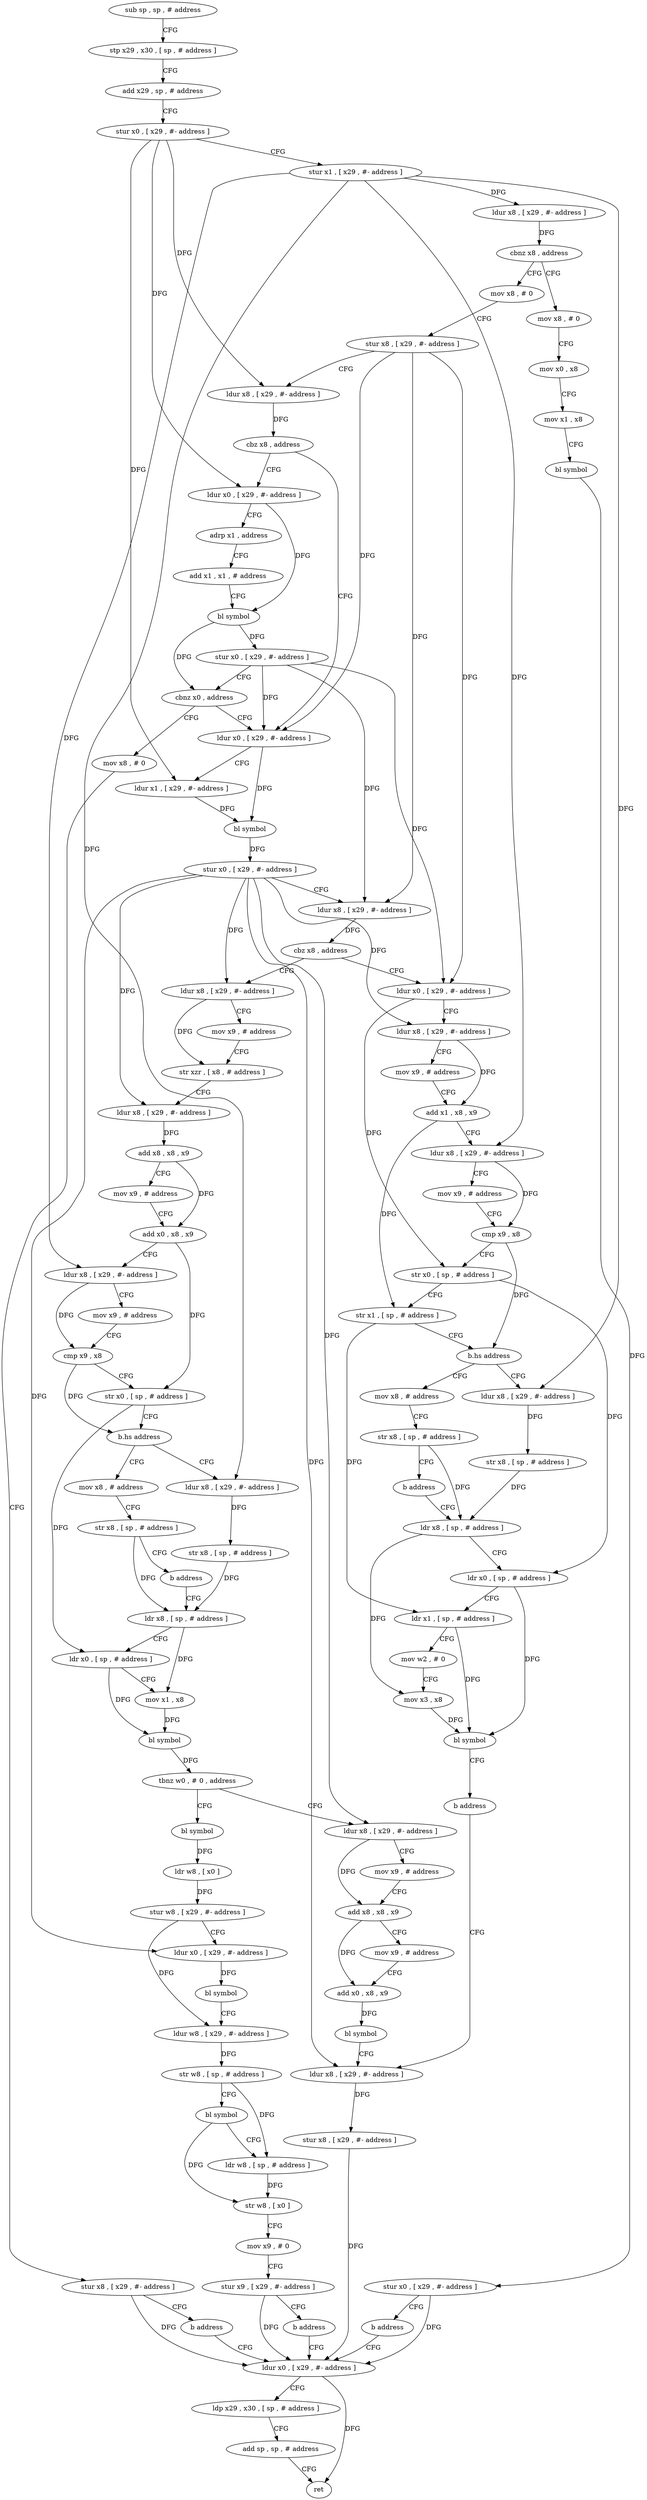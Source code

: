 digraph "func" {
"4236556" [label = "sub sp , sp , # address" ]
"4236560" [label = "stp x29 , x30 , [ sp , # address ]" ]
"4236564" [label = "add x29 , sp , # address" ]
"4236568" [label = "stur x0 , [ x29 , #- address ]" ]
"4236572" [label = "stur x1 , [ x29 , #- address ]" ]
"4236576" [label = "ldur x8 , [ x29 , #- address ]" ]
"4236580" [label = "cbnz x8 , address" ]
"4236608" [label = "mov x8 , # 0" ]
"4236584" [label = "mov x8 , # 0" ]
"4236612" [label = "stur x8 , [ x29 , #- address ]" ]
"4236616" [label = "ldur x8 , [ x29 , #- address ]" ]
"4236620" [label = "cbz x8 , address" ]
"4236660" [label = "ldur x0 , [ x29 , #- address ]" ]
"4236624" [label = "ldur x0 , [ x29 , #- address ]" ]
"4236588" [label = "mov x0 , x8" ]
"4236592" [label = "mov x1 , x8" ]
"4236596" [label = "bl symbol" ]
"4236600" [label = "stur x0 , [ x29 , #- address ]" ]
"4236604" [label = "b address" ]
"4236944" [label = "ldur x0 , [ x29 , #- address ]" ]
"4236664" [label = "ldur x1 , [ x29 , #- address ]" ]
"4236668" [label = "bl symbol" ]
"4236672" [label = "stur x0 , [ x29 , #- address ]" ]
"4236676" [label = "ldur x8 , [ x29 , #- address ]" ]
"4236680" [label = "cbz x8 , address" ]
"4236772" [label = "ldur x8 , [ x29 , #- address ]" ]
"4236684" [label = "ldur x0 , [ x29 , #- address ]" ]
"4236628" [label = "adrp x1 , address" ]
"4236632" [label = "add x1 , x1 , # address" ]
"4236636" [label = "bl symbol" ]
"4236640" [label = "stur x0 , [ x29 , #- address ]" ]
"4236644" [label = "cbnz x0 , address" ]
"4236648" [label = "mov x8 , # 0" ]
"4236948" [label = "ldp x29 , x30 , [ sp , # address ]" ]
"4236952" [label = "add sp , sp , # address" ]
"4236956" [label = "ret" ]
"4236776" [label = "mov x9 , # address" ]
"4236780" [label = "str xzr , [ x8 , # address ]" ]
"4236784" [label = "ldur x8 , [ x29 , #- address ]" ]
"4236788" [label = "add x8 , x8 , x9" ]
"4236792" [label = "mov x9 , # address" ]
"4236796" [label = "add x0 , x8 , x9" ]
"4236800" [label = "ldur x8 , [ x29 , #- address ]" ]
"4236804" [label = "mov x9 , # address" ]
"4236808" [label = "cmp x9 , x8" ]
"4236812" [label = "str x0 , [ sp , # address ]" ]
"4236816" [label = "b.hs address" ]
"4236832" [label = "ldur x8 , [ x29 , #- address ]" ]
"4236820" [label = "mov x8 , # address" ]
"4236688" [label = "ldur x8 , [ x29 , #- address ]" ]
"4236692" [label = "mov x9 , # address" ]
"4236696" [label = "add x1 , x8 , x9" ]
"4236700" [label = "ldur x8 , [ x29 , #- address ]" ]
"4236704" [label = "mov x9 , # address" ]
"4236708" [label = "cmp x9 , x8" ]
"4236712" [label = "str x0 , [ sp , # address ]" ]
"4236716" [label = "str x1 , [ sp , # address ]" ]
"4236720" [label = "b.hs address" ]
"4236736" [label = "ldur x8 , [ x29 , #- address ]" ]
"4236724" [label = "mov x8 , # address" ]
"4236652" [label = "stur x8 , [ x29 , #- address ]" ]
"4236656" [label = "b address" ]
"4236836" [label = "str x8 , [ sp , # address ]" ]
"4236840" [label = "ldr x8 , [ sp , # address ]" ]
"4236824" [label = "str x8 , [ sp , # address ]" ]
"4236828" [label = "b address" ]
"4236740" [label = "str x8 , [ sp , # address ]" ]
"4236744" [label = "ldr x8 , [ sp , # address ]" ]
"4236728" [label = "str x8 , [ sp , # address ]" ]
"4236732" [label = "b address" ]
"4236912" [label = "ldur x8 , [ x29 , #- address ]" ]
"4236916" [label = "mov x9 , # address" ]
"4236920" [label = "add x8 , x8 , x9" ]
"4236924" [label = "mov x9 , # address" ]
"4236928" [label = "add x0 , x8 , x9" ]
"4236932" [label = "bl symbol" ]
"4236936" [label = "ldur x8 , [ x29 , #- address ]" ]
"4236860" [label = "bl symbol" ]
"4236864" [label = "ldr w8 , [ x0 ]" ]
"4236868" [label = "stur w8 , [ x29 , #- address ]" ]
"4236872" [label = "ldur x0 , [ x29 , #- address ]" ]
"4236876" [label = "bl symbol" ]
"4236880" [label = "ldur w8 , [ x29 , #- address ]" ]
"4236884" [label = "str w8 , [ sp , # address ]" ]
"4236888" [label = "bl symbol" ]
"4236892" [label = "ldr w8 , [ sp , # address ]" ]
"4236896" [label = "str w8 , [ x0 ]" ]
"4236900" [label = "mov x9 , # 0" ]
"4236904" [label = "stur x9 , [ x29 , #- address ]" ]
"4236908" [label = "b address" ]
"4236844" [label = "ldr x0 , [ sp , # address ]" ]
"4236848" [label = "mov x1 , x8" ]
"4236852" [label = "bl symbol" ]
"4236856" [label = "tbnz w0 , # 0 , address" ]
"4236940" [label = "stur x8 , [ x29 , #- address ]" ]
"4236748" [label = "ldr x0 , [ sp , # address ]" ]
"4236752" [label = "ldr x1 , [ sp , # address ]" ]
"4236756" [label = "mov w2 , # 0" ]
"4236760" [label = "mov x3 , x8" ]
"4236764" [label = "bl symbol" ]
"4236768" [label = "b address" ]
"4236556" -> "4236560" [ label = "CFG" ]
"4236560" -> "4236564" [ label = "CFG" ]
"4236564" -> "4236568" [ label = "CFG" ]
"4236568" -> "4236572" [ label = "CFG" ]
"4236568" -> "4236616" [ label = "DFG" ]
"4236568" -> "4236664" [ label = "DFG" ]
"4236568" -> "4236624" [ label = "DFG" ]
"4236572" -> "4236576" [ label = "DFG" ]
"4236572" -> "4236800" [ label = "DFG" ]
"4236572" -> "4236700" [ label = "DFG" ]
"4236572" -> "4236832" [ label = "DFG" ]
"4236572" -> "4236736" [ label = "DFG" ]
"4236576" -> "4236580" [ label = "DFG" ]
"4236580" -> "4236608" [ label = "CFG" ]
"4236580" -> "4236584" [ label = "CFG" ]
"4236608" -> "4236612" [ label = "CFG" ]
"4236584" -> "4236588" [ label = "CFG" ]
"4236612" -> "4236616" [ label = "CFG" ]
"4236612" -> "4236660" [ label = "DFG" ]
"4236612" -> "4236676" [ label = "DFG" ]
"4236612" -> "4236684" [ label = "DFG" ]
"4236616" -> "4236620" [ label = "DFG" ]
"4236620" -> "4236660" [ label = "CFG" ]
"4236620" -> "4236624" [ label = "CFG" ]
"4236660" -> "4236664" [ label = "CFG" ]
"4236660" -> "4236668" [ label = "DFG" ]
"4236624" -> "4236628" [ label = "CFG" ]
"4236624" -> "4236636" [ label = "DFG" ]
"4236588" -> "4236592" [ label = "CFG" ]
"4236592" -> "4236596" [ label = "CFG" ]
"4236596" -> "4236600" [ label = "DFG" ]
"4236600" -> "4236604" [ label = "CFG" ]
"4236600" -> "4236944" [ label = "DFG" ]
"4236604" -> "4236944" [ label = "CFG" ]
"4236944" -> "4236948" [ label = "CFG" ]
"4236944" -> "4236956" [ label = "DFG" ]
"4236664" -> "4236668" [ label = "DFG" ]
"4236668" -> "4236672" [ label = "DFG" ]
"4236672" -> "4236676" [ label = "CFG" ]
"4236672" -> "4236772" [ label = "DFG" ]
"4236672" -> "4236784" [ label = "DFG" ]
"4236672" -> "4236688" [ label = "DFG" ]
"4236672" -> "4236912" [ label = "DFG" ]
"4236672" -> "4236872" [ label = "DFG" ]
"4236672" -> "4236936" [ label = "DFG" ]
"4236676" -> "4236680" [ label = "DFG" ]
"4236680" -> "4236772" [ label = "CFG" ]
"4236680" -> "4236684" [ label = "CFG" ]
"4236772" -> "4236776" [ label = "CFG" ]
"4236772" -> "4236780" [ label = "DFG" ]
"4236684" -> "4236688" [ label = "CFG" ]
"4236684" -> "4236712" [ label = "DFG" ]
"4236628" -> "4236632" [ label = "CFG" ]
"4236632" -> "4236636" [ label = "CFG" ]
"4236636" -> "4236640" [ label = "DFG" ]
"4236636" -> "4236644" [ label = "DFG" ]
"4236640" -> "4236644" [ label = "CFG" ]
"4236640" -> "4236660" [ label = "DFG" ]
"4236640" -> "4236676" [ label = "DFG" ]
"4236640" -> "4236684" [ label = "DFG" ]
"4236644" -> "4236660" [ label = "CFG" ]
"4236644" -> "4236648" [ label = "CFG" ]
"4236648" -> "4236652" [ label = "CFG" ]
"4236948" -> "4236952" [ label = "CFG" ]
"4236952" -> "4236956" [ label = "CFG" ]
"4236776" -> "4236780" [ label = "CFG" ]
"4236780" -> "4236784" [ label = "CFG" ]
"4236784" -> "4236788" [ label = "DFG" ]
"4236788" -> "4236792" [ label = "CFG" ]
"4236788" -> "4236796" [ label = "DFG" ]
"4236792" -> "4236796" [ label = "CFG" ]
"4236796" -> "4236800" [ label = "CFG" ]
"4236796" -> "4236812" [ label = "DFG" ]
"4236800" -> "4236804" [ label = "CFG" ]
"4236800" -> "4236808" [ label = "DFG" ]
"4236804" -> "4236808" [ label = "CFG" ]
"4236808" -> "4236812" [ label = "CFG" ]
"4236808" -> "4236816" [ label = "DFG" ]
"4236812" -> "4236816" [ label = "CFG" ]
"4236812" -> "4236844" [ label = "DFG" ]
"4236816" -> "4236832" [ label = "CFG" ]
"4236816" -> "4236820" [ label = "CFG" ]
"4236832" -> "4236836" [ label = "DFG" ]
"4236820" -> "4236824" [ label = "CFG" ]
"4236688" -> "4236692" [ label = "CFG" ]
"4236688" -> "4236696" [ label = "DFG" ]
"4236692" -> "4236696" [ label = "CFG" ]
"4236696" -> "4236700" [ label = "CFG" ]
"4236696" -> "4236716" [ label = "DFG" ]
"4236700" -> "4236704" [ label = "CFG" ]
"4236700" -> "4236708" [ label = "DFG" ]
"4236704" -> "4236708" [ label = "CFG" ]
"4236708" -> "4236712" [ label = "CFG" ]
"4236708" -> "4236720" [ label = "DFG" ]
"4236712" -> "4236716" [ label = "CFG" ]
"4236712" -> "4236748" [ label = "DFG" ]
"4236716" -> "4236720" [ label = "CFG" ]
"4236716" -> "4236752" [ label = "DFG" ]
"4236720" -> "4236736" [ label = "CFG" ]
"4236720" -> "4236724" [ label = "CFG" ]
"4236736" -> "4236740" [ label = "DFG" ]
"4236724" -> "4236728" [ label = "CFG" ]
"4236652" -> "4236656" [ label = "CFG" ]
"4236652" -> "4236944" [ label = "DFG" ]
"4236656" -> "4236944" [ label = "CFG" ]
"4236836" -> "4236840" [ label = "DFG" ]
"4236840" -> "4236844" [ label = "CFG" ]
"4236840" -> "4236848" [ label = "DFG" ]
"4236824" -> "4236828" [ label = "CFG" ]
"4236824" -> "4236840" [ label = "DFG" ]
"4236828" -> "4236840" [ label = "CFG" ]
"4236740" -> "4236744" [ label = "DFG" ]
"4236744" -> "4236748" [ label = "CFG" ]
"4236744" -> "4236760" [ label = "DFG" ]
"4236728" -> "4236732" [ label = "CFG" ]
"4236728" -> "4236744" [ label = "DFG" ]
"4236732" -> "4236744" [ label = "CFG" ]
"4236912" -> "4236916" [ label = "CFG" ]
"4236912" -> "4236920" [ label = "DFG" ]
"4236916" -> "4236920" [ label = "CFG" ]
"4236920" -> "4236924" [ label = "CFG" ]
"4236920" -> "4236928" [ label = "DFG" ]
"4236924" -> "4236928" [ label = "CFG" ]
"4236928" -> "4236932" [ label = "DFG" ]
"4236932" -> "4236936" [ label = "CFG" ]
"4236936" -> "4236940" [ label = "DFG" ]
"4236860" -> "4236864" [ label = "DFG" ]
"4236864" -> "4236868" [ label = "DFG" ]
"4236868" -> "4236872" [ label = "CFG" ]
"4236868" -> "4236880" [ label = "DFG" ]
"4236872" -> "4236876" [ label = "DFG" ]
"4236876" -> "4236880" [ label = "CFG" ]
"4236880" -> "4236884" [ label = "DFG" ]
"4236884" -> "4236888" [ label = "CFG" ]
"4236884" -> "4236892" [ label = "DFG" ]
"4236888" -> "4236892" [ label = "CFG" ]
"4236888" -> "4236896" [ label = "DFG" ]
"4236892" -> "4236896" [ label = "DFG" ]
"4236896" -> "4236900" [ label = "CFG" ]
"4236900" -> "4236904" [ label = "CFG" ]
"4236904" -> "4236908" [ label = "CFG" ]
"4236904" -> "4236944" [ label = "DFG" ]
"4236908" -> "4236944" [ label = "CFG" ]
"4236844" -> "4236848" [ label = "CFG" ]
"4236844" -> "4236852" [ label = "DFG" ]
"4236848" -> "4236852" [ label = "DFG" ]
"4236852" -> "4236856" [ label = "DFG" ]
"4236856" -> "4236912" [ label = "CFG" ]
"4236856" -> "4236860" [ label = "CFG" ]
"4236940" -> "4236944" [ label = "DFG" ]
"4236748" -> "4236752" [ label = "CFG" ]
"4236748" -> "4236764" [ label = "DFG" ]
"4236752" -> "4236756" [ label = "CFG" ]
"4236752" -> "4236764" [ label = "DFG" ]
"4236756" -> "4236760" [ label = "CFG" ]
"4236760" -> "4236764" [ label = "DFG" ]
"4236764" -> "4236768" [ label = "CFG" ]
"4236768" -> "4236936" [ label = "CFG" ]
}
